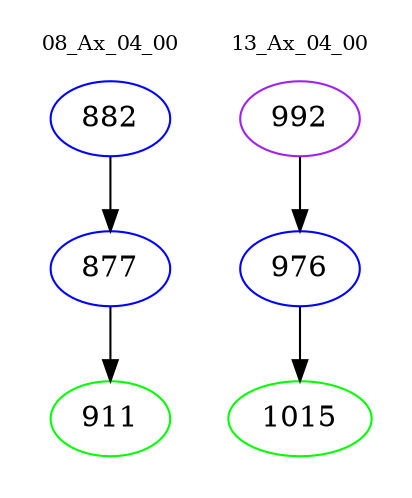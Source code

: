 digraph{
subgraph cluster_0 {
color = white
label = "08_Ax_04_00";
fontsize=10;
T0_882 [label="882", color="blue"]
T0_882 -> T0_877 [color="black"]
T0_877 [label="877", color="blue"]
T0_877 -> T0_911 [color="black"]
T0_911 [label="911", color="green"]
}
subgraph cluster_1 {
color = white
label = "13_Ax_04_00";
fontsize=10;
T1_992 [label="992", color="purple"]
T1_992 -> T1_976 [color="black"]
T1_976 [label="976", color="blue"]
T1_976 -> T1_1015 [color="black"]
T1_1015 [label="1015", color="green"]
}
}
